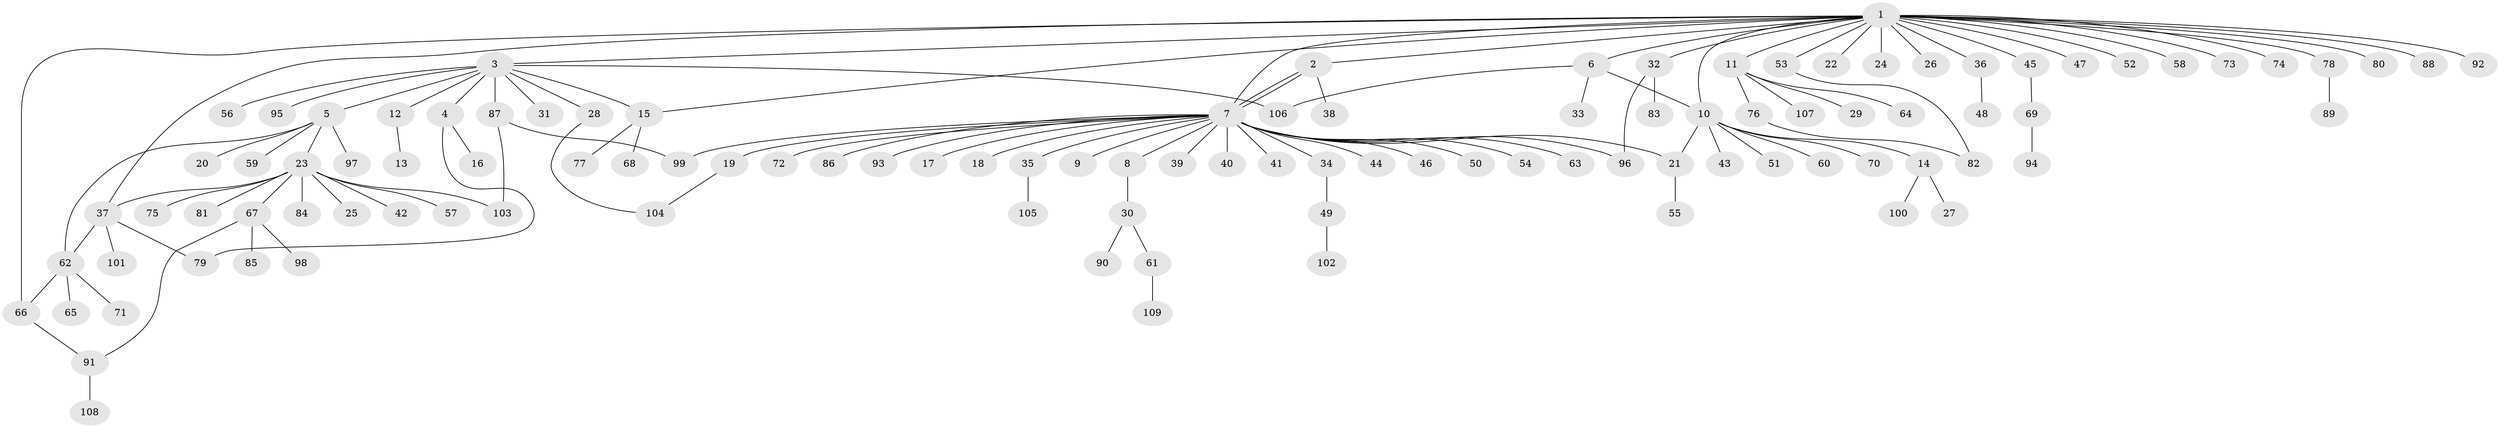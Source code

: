 // Generated by graph-tools (version 1.1) at 2025/11/02/27/25 16:11:09]
// undirected, 109 vertices, 124 edges
graph export_dot {
graph [start="1"]
  node [color=gray90,style=filled];
  1;
  2;
  3;
  4;
  5;
  6;
  7;
  8;
  9;
  10;
  11;
  12;
  13;
  14;
  15;
  16;
  17;
  18;
  19;
  20;
  21;
  22;
  23;
  24;
  25;
  26;
  27;
  28;
  29;
  30;
  31;
  32;
  33;
  34;
  35;
  36;
  37;
  38;
  39;
  40;
  41;
  42;
  43;
  44;
  45;
  46;
  47;
  48;
  49;
  50;
  51;
  52;
  53;
  54;
  55;
  56;
  57;
  58;
  59;
  60;
  61;
  62;
  63;
  64;
  65;
  66;
  67;
  68;
  69;
  70;
  71;
  72;
  73;
  74;
  75;
  76;
  77;
  78;
  79;
  80;
  81;
  82;
  83;
  84;
  85;
  86;
  87;
  88;
  89;
  90;
  91;
  92;
  93;
  94;
  95;
  96;
  97;
  98;
  99;
  100;
  101;
  102;
  103;
  104;
  105;
  106;
  107;
  108;
  109;
  1 -- 2;
  1 -- 3;
  1 -- 6;
  1 -- 7;
  1 -- 10;
  1 -- 11;
  1 -- 15;
  1 -- 22;
  1 -- 24;
  1 -- 26;
  1 -- 32;
  1 -- 36;
  1 -- 37;
  1 -- 45;
  1 -- 47;
  1 -- 52;
  1 -- 53;
  1 -- 58;
  1 -- 66;
  1 -- 73;
  1 -- 74;
  1 -- 78;
  1 -- 80;
  1 -- 88;
  1 -- 92;
  2 -- 7;
  2 -- 7;
  2 -- 38;
  3 -- 4;
  3 -- 5;
  3 -- 12;
  3 -- 15;
  3 -- 28;
  3 -- 31;
  3 -- 56;
  3 -- 87;
  3 -- 95;
  3 -- 106;
  4 -- 16;
  4 -- 79;
  5 -- 20;
  5 -- 23;
  5 -- 59;
  5 -- 62;
  5 -- 97;
  6 -- 10;
  6 -- 33;
  6 -- 106;
  7 -- 8;
  7 -- 9;
  7 -- 17;
  7 -- 18;
  7 -- 19;
  7 -- 21;
  7 -- 34;
  7 -- 35;
  7 -- 39;
  7 -- 40;
  7 -- 41;
  7 -- 44;
  7 -- 46;
  7 -- 50;
  7 -- 54;
  7 -- 63;
  7 -- 72;
  7 -- 86;
  7 -- 93;
  7 -- 96;
  7 -- 99;
  8 -- 30;
  10 -- 14;
  10 -- 21;
  10 -- 43;
  10 -- 51;
  10 -- 60;
  10 -- 70;
  11 -- 29;
  11 -- 64;
  11 -- 76;
  11 -- 107;
  12 -- 13;
  14 -- 27;
  14 -- 100;
  15 -- 68;
  15 -- 77;
  19 -- 104;
  21 -- 55;
  23 -- 25;
  23 -- 37;
  23 -- 42;
  23 -- 57;
  23 -- 67;
  23 -- 75;
  23 -- 81;
  23 -- 84;
  23 -- 103;
  28 -- 104;
  30 -- 61;
  30 -- 90;
  32 -- 83;
  32 -- 96;
  34 -- 49;
  35 -- 105;
  36 -- 48;
  37 -- 62;
  37 -- 79;
  37 -- 101;
  45 -- 69;
  49 -- 102;
  53 -- 82;
  61 -- 109;
  62 -- 65;
  62 -- 66;
  62 -- 71;
  66 -- 91;
  67 -- 85;
  67 -- 91;
  67 -- 98;
  69 -- 94;
  76 -- 82;
  78 -- 89;
  87 -- 99;
  87 -- 103;
  91 -- 108;
}
